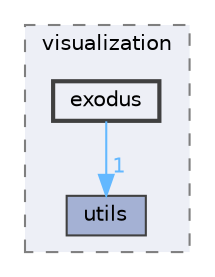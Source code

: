digraph "src/visualization/exodus"
{
 // INTERACTIVE_SVG=YES
 // LATEX_PDF_SIZE
  bgcolor="transparent";
  edge [fontname=Helvetica,fontsize=10,labelfontname=Helvetica,labelfontsize=10];
  node [fontname=Helvetica,fontsize=10,shape=box,height=0.2,width=0.4];
  compound=true
  subgraph clusterdir_b00de47ad7e2e13a637d9aa605dec95e {
    graph [ bgcolor="#edeff6", pencolor="grey50", label="visualization", fontname=Helvetica,fontsize=10 style="filled,dashed", URL="dir_b00de47ad7e2e13a637d9aa605dec95e.html",tooltip=""]
  dir_41eed5bedcca2fdbdedfa33a60910a27 [label="utils", fillcolor="#a4b1d4", color="grey25", style="filled", URL="dir_41eed5bedcca2fdbdedfa33a60910a27.html",tooltip=""];
  dir_932149a0d3ac8bc564a6c12d318f16cf [label="exodus", fillcolor="#edeff6", color="grey25", style="filled,bold", URL="dir_932149a0d3ac8bc564a6c12d318f16cf.html",tooltip=""];
  }
  dir_932149a0d3ac8bc564a6c12d318f16cf->dir_41eed5bedcca2fdbdedfa33a60910a27 [headlabel="1", labeldistance=1.5 headhref="dir_000009_000031.html" color="steelblue1" fontcolor="steelblue1"];
}
